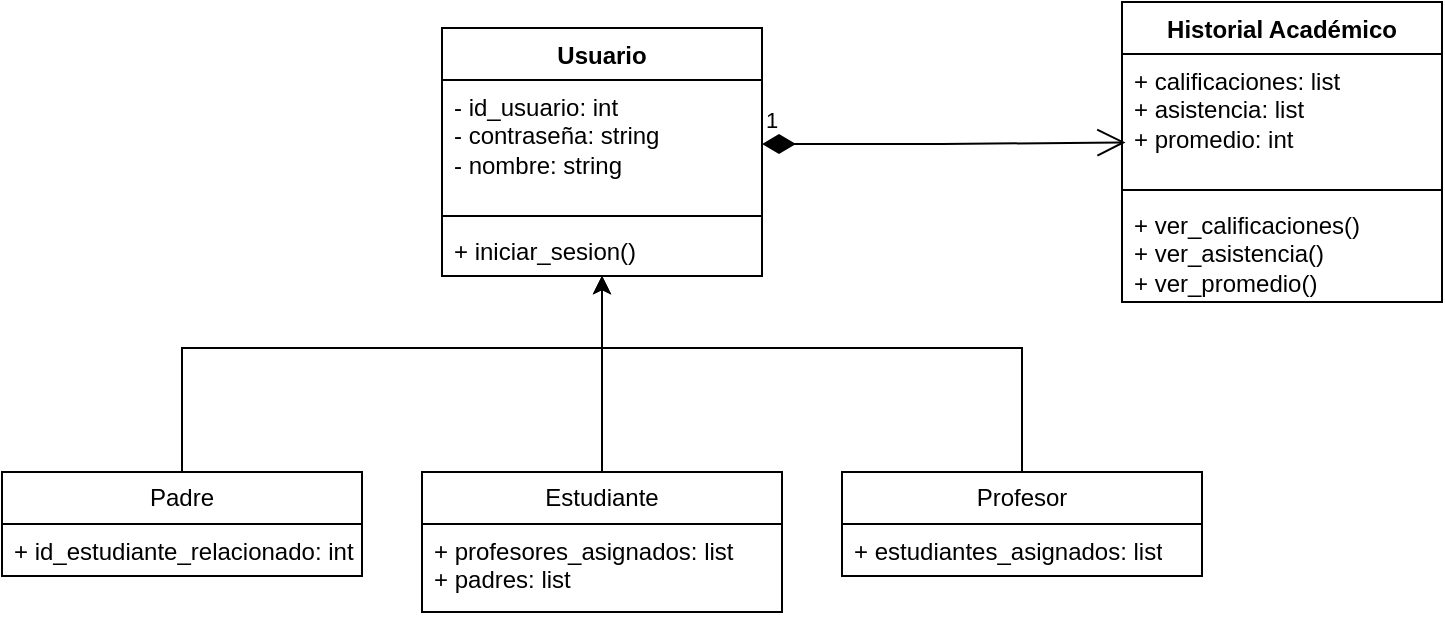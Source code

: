 <mxfile version="22.0.2" type="github">
  <diagram id="C5RBs43oDa-KdzZeNtuy" name="Page-1">
    <mxGraphModel dx="2109" dy="535" grid="1" gridSize="10" guides="1" tooltips="1" connect="1" arrows="1" fold="1" page="1" pageScale="1" pageWidth="827" pageHeight="1169" math="0" shadow="0">
      <root>
        <mxCell id="WIyWlLk6GJQsqaUBKTNV-0" />
        <mxCell id="WIyWlLk6GJQsqaUBKTNV-1" parent="WIyWlLk6GJQsqaUBKTNV-0" />
        <mxCell id="Kfx0s6S0S-I4pNhykKgQ-24" style="edgeStyle=orthogonalEdgeStyle;rounded=0;orthogonalLoop=1;jettySize=auto;html=1;" edge="1" parent="WIyWlLk6GJQsqaUBKTNV-1" source="Kfx0s6S0S-I4pNhykKgQ-4" target="Kfx0s6S0S-I4pNhykKgQ-8">
          <mxGeometry relative="1" as="geometry">
            <Array as="points">
              <mxPoint x="-20" y="240" />
              <mxPoint x="190" y="240" />
            </Array>
          </mxGeometry>
        </mxCell>
        <mxCell id="Kfx0s6S0S-I4pNhykKgQ-4" value="Padre" style="swimlane;fontStyle=0;childLayout=stackLayout;horizontal=1;startSize=26;fillColor=none;horizontalStack=0;resizeParent=1;resizeParentMax=0;resizeLast=0;collapsible=1;marginBottom=0;whiteSpace=wrap;html=1;" vertex="1" parent="WIyWlLk6GJQsqaUBKTNV-1">
          <mxGeometry x="-110" y="302" width="180" height="52" as="geometry" />
        </mxCell>
        <mxCell id="Kfx0s6S0S-I4pNhykKgQ-5" value="+ id_estudiante_relacionado: int" style="text;strokeColor=none;fillColor=none;align=left;verticalAlign=top;spacingLeft=4;spacingRight=4;overflow=hidden;rotatable=0;points=[[0,0.5],[1,0.5]];portConstraint=eastwest;whiteSpace=wrap;html=1;" vertex="1" parent="Kfx0s6S0S-I4pNhykKgQ-4">
          <mxGeometry y="26" width="180" height="26" as="geometry" />
        </mxCell>
        <mxCell id="Kfx0s6S0S-I4pNhykKgQ-8" value="Usuario" style="swimlane;fontStyle=1;align=center;verticalAlign=top;childLayout=stackLayout;horizontal=1;startSize=26;horizontalStack=0;resizeParent=1;resizeParentMax=0;resizeLast=0;collapsible=1;marginBottom=0;whiteSpace=wrap;html=1;" vertex="1" parent="WIyWlLk6GJQsqaUBKTNV-1">
          <mxGeometry x="110" y="80" width="160" height="124" as="geometry" />
        </mxCell>
        <mxCell id="Kfx0s6S0S-I4pNhykKgQ-9" value="- id_usuario: int&lt;br&gt;- contraseña: string&lt;br&gt;- nombre: string" style="text;strokeColor=none;fillColor=none;align=left;verticalAlign=top;spacingLeft=4;spacingRight=4;overflow=hidden;rotatable=0;points=[[0,0.5],[1,0.5]];portConstraint=eastwest;whiteSpace=wrap;html=1;" vertex="1" parent="Kfx0s6S0S-I4pNhykKgQ-8">
          <mxGeometry y="26" width="160" height="64" as="geometry" />
        </mxCell>
        <mxCell id="Kfx0s6S0S-I4pNhykKgQ-10" value="" style="line;strokeWidth=1;fillColor=none;align=left;verticalAlign=middle;spacingTop=-1;spacingLeft=3;spacingRight=3;rotatable=0;labelPosition=right;points=[];portConstraint=eastwest;strokeColor=inherit;" vertex="1" parent="Kfx0s6S0S-I4pNhykKgQ-8">
          <mxGeometry y="90" width="160" height="8" as="geometry" />
        </mxCell>
        <mxCell id="Kfx0s6S0S-I4pNhykKgQ-11" value="+ iniciar_sesion()" style="text;strokeColor=none;fillColor=none;align=left;verticalAlign=top;spacingLeft=4;spacingRight=4;overflow=hidden;rotatable=0;points=[[0,0.5],[1,0.5]];portConstraint=eastwest;whiteSpace=wrap;html=1;" vertex="1" parent="Kfx0s6S0S-I4pNhykKgQ-8">
          <mxGeometry y="98" width="160" height="26" as="geometry" />
        </mxCell>
        <mxCell id="Kfx0s6S0S-I4pNhykKgQ-23" style="edgeStyle=orthogonalEdgeStyle;rounded=0;orthogonalLoop=1;jettySize=auto;html=1;" edge="1" parent="WIyWlLk6GJQsqaUBKTNV-1" source="Kfx0s6S0S-I4pNhykKgQ-12" target="Kfx0s6S0S-I4pNhykKgQ-8">
          <mxGeometry relative="1" as="geometry">
            <Array as="points">
              <mxPoint x="400" y="240" />
              <mxPoint x="190" y="240" />
            </Array>
          </mxGeometry>
        </mxCell>
        <mxCell id="Kfx0s6S0S-I4pNhykKgQ-12" value="Profesor" style="swimlane;fontStyle=0;childLayout=stackLayout;horizontal=1;startSize=26;fillColor=none;horizontalStack=0;resizeParent=1;resizeParentMax=0;resizeLast=0;collapsible=1;marginBottom=0;whiteSpace=wrap;html=1;" vertex="1" parent="WIyWlLk6GJQsqaUBKTNV-1">
          <mxGeometry x="310" y="302" width="180" height="52" as="geometry" />
        </mxCell>
        <mxCell id="Kfx0s6S0S-I4pNhykKgQ-13" value="+ estudiantes_asignados: list" style="text;strokeColor=none;fillColor=none;align=left;verticalAlign=top;spacingLeft=4;spacingRight=4;overflow=hidden;rotatable=0;points=[[0,0.5],[1,0.5]];portConstraint=eastwest;whiteSpace=wrap;html=1;" vertex="1" parent="Kfx0s6S0S-I4pNhykKgQ-12">
          <mxGeometry y="26" width="180" height="26" as="geometry" />
        </mxCell>
        <mxCell id="Kfx0s6S0S-I4pNhykKgQ-21" style="edgeStyle=orthogonalEdgeStyle;rounded=0;orthogonalLoop=1;jettySize=auto;html=1;" edge="1" parent="WIyWlLk6GJQsqaUBKTNV-1" source="Kfx0s6S0S-I4pNhykKgQ-14" target="Kfx0s6S0S-I4pNhykKgQ-8">
          <mxGeometry relative="1" as="geometry" />
        </mxCell>
        <mxCell id="Kfx0s6S0S-I4pNhykKgQ-14" value="Estudiante" style="swimlane;fontStyle=0;childLayout=stackLayout;horizontal=1;startSize=26;fillColor=none;horizontalStack=0;resizeParent=1;resizeParentMax=0;resizeLast=0;collapsible=1;marginBottom=0;whiteSpace=wrap;html=1;" vertex="1" parent="WIyWlLk6GJQsqaUBKTNV-1">
          <mxGeometry x="100" y="302" width="180" height="70" as="geometry" />
        </mxCell>
        <mxCell id="Kfx0s6S0S-I4pNhykKgQ-15" value="+ profesores_asignados: list&lt;br&gt;+ padres: list" style="text;strokeColor=none;fillColor=none;align=left;verticalAlign=top;spacingLeft=4;spacingRight=4;overflow=hidden;rotatable=0;points=[[0,0.5],[1,0.5]];portConstraint=eastwest;whiteSpace=wrap;html=1;" vertex="1" parent="Kfx0s6S0S-I4pNhykKgQ-14">
          <mxGeometry y="26" width="180" height="44" as="geometry" />
        </mxCell>
        <mxCell id="Kfx0s6S0S-I4pNhykKgQ-17" value="Historial Académico" style="swimlane;fontStyle=1;align=center;verticalAlign=top;childLayout=stackLayout;horizontal=1;startSize=26;horizontalStack=0;resizeParent=1;resizeParentMax=0;resizeLast=0;collapsible=1;marginBottom=0;whiteSpace=wrap;html=1;" vertex="1" parent="WIyWlLk6GJQsqaUBKTNV-1">
          <mxGeometry x="450" y="67" width="160" height="150" as="geometry" />
        </mxCell>
        <mxCell id="Kfx0s6S0S-I4pNhykKgQ-18" value="+ calificaciones: list&lt;br&gt;+ asistencia: list&lt;br&gt;+ promedio: int" style="text;strokeColor=none;fillColor=none;align=left;verticalAlign=top;spacingLeft=4;spacingRight=4;overflow=hidden;rotatable=0;points=[[0,0.5],[1,0.5]];portConstraint=eastwest;whiteSpace=wrap;html=1;" vertex="1" parent="Kfx0s6S0S-I4pNhykKgQ-17">
          <mxGeometry y="26" width="160" height="64" as="geometry" />
        </mxCell>
        <mxCell id="Kfx0s6S0S-I4pNhykKgQ-19" value="" style="line;strokeWidth=1;fillColor=none;align=left;verticalAlign=middle;spacingTop=-1;spacingLeft=3;spacingRight=3;rotatable=0;labelPosition=right;points=[];portConstraint=eastwest;strokeColor=inherit;" vertex="1" parent="Kfx0s6S0S-I4pNhykKgQ-17">
          <mxGeometry y="90" width="160" height="8" as="geometry" />
        </mxCell>
        <mxCell id="Kfx0s6S0S-I4pNhykKgQ-20" value="+ ver_calificaciones()&lt;br&gt;+ ver_asistencia()&lt;br&gt;+ ver_promedio()" style="text;strokeColor=none;fillColor=none;align=left;verticalAlign=top;spacingLeft=4;spacingRight=4;overflow=hidden;rotatable=0;points=[[0,0.5],[1,0.5]];portConstraint=eastwest;whiteSpace=wrap;html=1;" vertex="1" parent="Kfx0s6S0S-I4pNhykKgQ-17">
          <mxGeometry y="98" width="160" height="52" as="geometry" />
        </mxCell>
        <mxCell id="Kfx0s6S0S-I4pNhykKgQ-29" value="1" style="endArrow=open;html=1;endSize=12;startArrow=diamondThin;startSize=14;startFill=1;edgeStyle=orthogonalEdgeStyle;align=left;verticalAlign=bottom;rounded=0;exitX=1;exitY=0.5;exitDx=0;exitDy=0;entryX=0.011;entryY=0.691;entryDx=0;entryDy=0;entryPerimeter=0;" edge="1" parent="WIyWlLk6GJQsqaUBKTNV-1" source="Kfx0s6S0S-I4pNhykKgQ-9" target="Kfx0s6S0S-I4pNhykKgQ-18">
          <mxGeometry x="-1" y="3" relative="1" as="geometry">
            <mxPoint x="560" y="280" as="sourcePoint" />
            <mxPoint x="460" y="138" as="targetPoint" />
          </mxGeometry>
        </mxCell>
      </root>
    </mxGraphModel>
  </diagram>
</mxfile>
